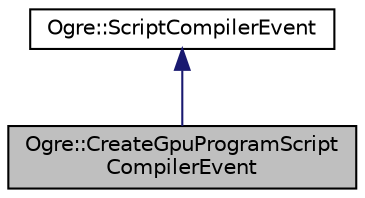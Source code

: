 digraph "Ogre::CreateGpuProgramScriptCompilerEvent"
{
  bgcolor="transparent";
  edge [fontname="Helvetica",fontsize="10",labelfontname="Helvetica",labelfontsize="10"];
  node [fontname="Helvetica",fontsize="10",shape=record];
  Node0 [label="Ogre::CreateGpuProgramScript\lCompilerEvent",height=0.2,width=0.4,color="black", fillcolor="grey75", style="filled", fontcolor="black"];
  Node1 -> Node0 [dir="back",color="midnightblue",fontsize="10",style="solid",fontname="Helvetica"];
  Node1 [label="Ogre::ScriptCompilerEvent",height=0.2,width=0.4,color="black",URL="$class_ogre_1_1_script_compiler_event.html",tooltip="This struct is a base class for events which can be thrown by the compilers and caught by subscribers..."];
}
